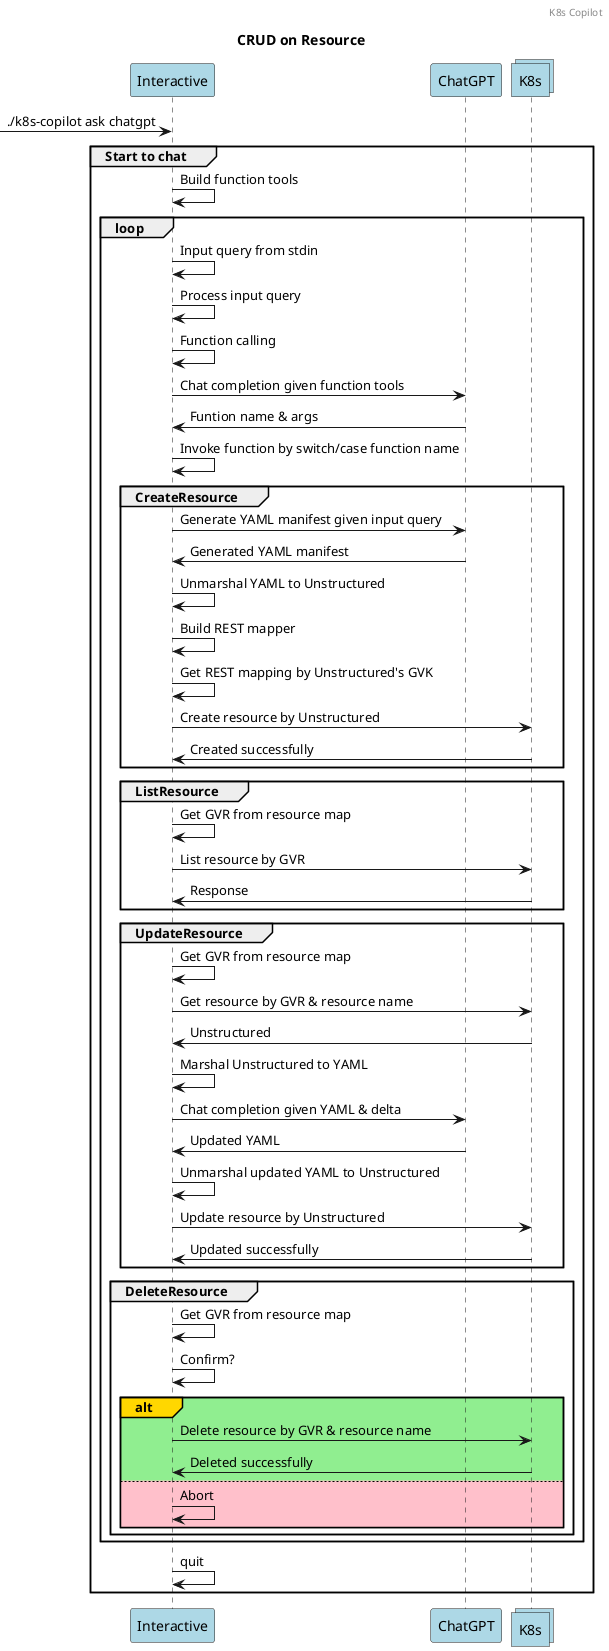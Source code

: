 @startuml Vault-Bootstrap
participant Interactive #LightBlue
participant ChatGPT #LightBlue
collections K8s #LightBlue

header K8s Copilot

title CRUD on Resource
-> Interactive : ./k8s-copilot ask chatgpt
group Start to chat
    Interactive -> Interactive : Build function tools
    Loop
        Interactive -> Interactive : Input query from stdin
        Interactive -> Interactive : Process input query
        Interactive -> Interactive : Function calling
        Interactive -> ChatGPT : Chat completion given function tools
        Interactive <- ChatGPT : Funtion name & args
        Interactive -> Interactive : Invoke function by switch/case function name
        group CreateResource
            Interactive -> ChatGPT : Generate YAML manifest given input query
            Interactive <- ChatGPT : Generated YAML manifest
            Interactive -> Interactive : Unmarshal YAML to Unstructured
            Interactive -> Interactive : Build REST mapper
            Interactive -> Interactive : Get REST mapping by Unstructured's GVK
            Interactive -> K8s : Create resource by Unstructured
            Interactive <- K8s : Created successfully
        end
        group ListResource
            Interactive -> Interactive : Get GVR from resource map
            Interactive -> K8s : List resource by GVR
            Interactive <- K8s : Response
        end
        group UpdateResource
            Interactive -> Interactive : Get GVR from resource map
            Interactive -> K8s : Get resource by GVR & resource name
            Interactive <- K8s : Unstructured
            Interactive -> Interactive : Marshal Unstructured to YAML
            Interactive -> ChatGPT : Chat completion given YAML & delta
            Interactive <- ChatGPT : Updated YAML
            Interactive -> Interactive : Unmarshal updated YAML to Unstructured
            Interactive -> K8s : Update resource by Unstructured
            Interactive <- K8s : Updated successfully
        end
        group DeleteResource
            Interactive -> Interactive : Get GVR from resource map
            Interactive -> Interactive : Confirm?
            alt#Gold #LightGreen
                Interactive -> K8s : Delete resource by GVR & resource name
                Interactive <- K8s : Deleted successfully
            else #Pink
                Interactive -> Interactive : Abort
            end
            
        end
    end
    Interactive -> Interactive : quit
end
@enduml